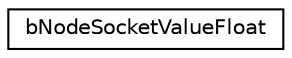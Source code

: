 digraph G
{
  edge [fontname="Helvetica",fontsize="10",labelfontname="Helvetica",labelfontsize="10"];
  node [fontname="Helvetica",fontsize="10",shape=record];
  rankdir=LR;
  Node1 [label="bNodeSocketValueFloat",height=0.2,width=0.4,color="black", fillcolor="white", style="filled",URL="$d3/d8f/structbNodeSocketValueFloat.html"];
}
